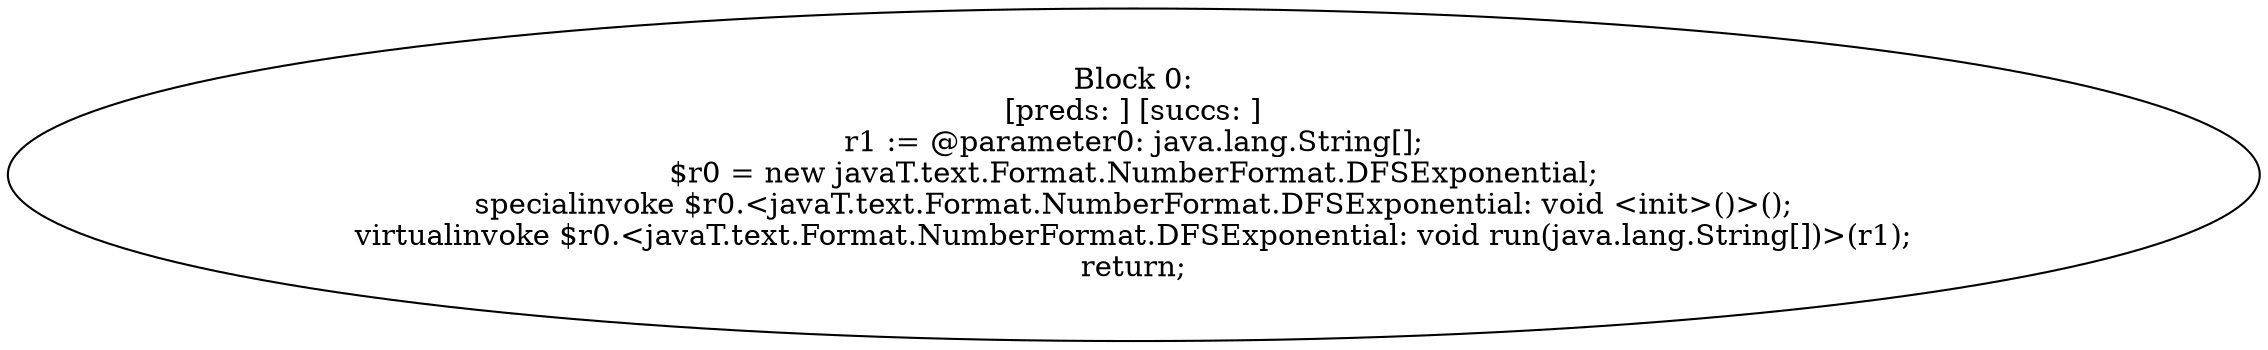 digraph "unitGraph" {
    "Block 0:
[preds: ] [succs: ]
r1 := @parameter0: java.lang.String[];
$r0 = new javaT.text.Format.NumberFormat.DFSExponential;
specialinvoke $r0.<javaT.text.Format.NumberFormat.DFSExponential: void <init>()>();
virtualinvoke $r0.<javaT.text.Format.NumberFormat.DFSExponential: void run(java.lang.String[])>(r1);
return;
"
}
